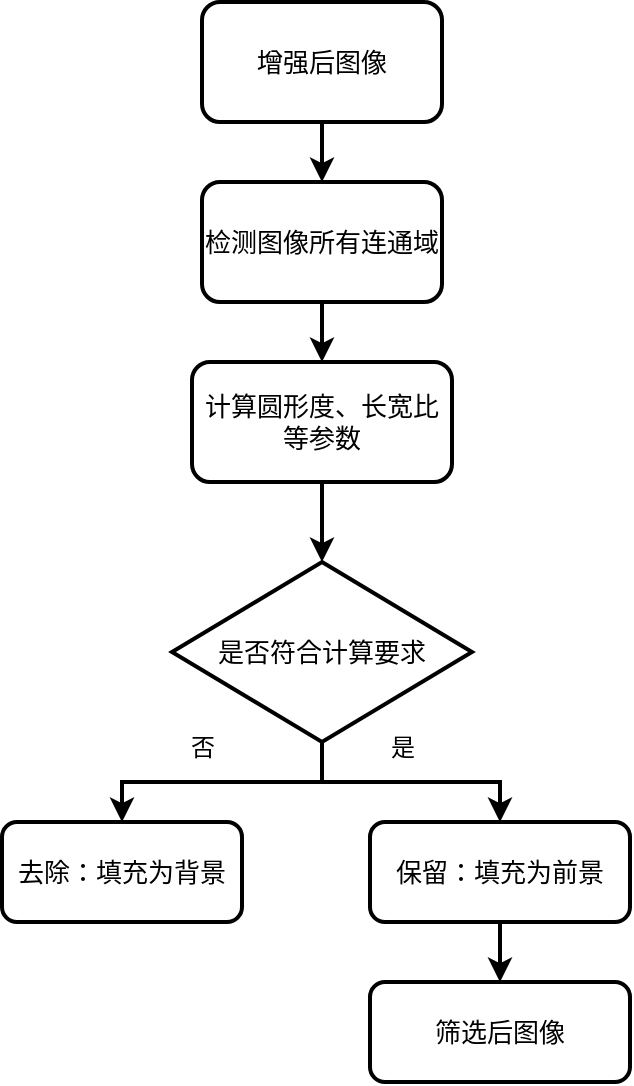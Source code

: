<mxfile version="24.7.17">
  <diagram name="第 1 页" id="toEgT_l3u1xbKIpgxxeh">
    <mxGraphModel dx="1042" dy="573" grid="1" gridSize="10" guides="1" tooltips="1" connect="1" arrows="1" fold="1" page="1" pageScale="1" pageWidth="827" pageHeight="1169" math="0" shadow="0">
      <root>
        <mxCell id="0" />
        <mxCell id="1" parent="0" />
        <mxCell id="6I9_8tS2t28-ZguC9UeZ-4" style="edgeStyle=orthogonalEdgeStyle;rounded=0;orthogonalLoop=1;jettySize=auto;html=1;exitX=0.5;exitY=1;exitDx=0;exitDy=0;strokeWidth=2;fontSize=13;" edge="1" parent="1" source="6I9_8tS2t28-ZguC9UeZ-1" target="6I9_8tS2t28-ZguC9UeZ-3">
          <mxGeometry relative="1" as="geometry" />
        </mxCell>
        <mxCell id="6I9_8tS2t28-ZguC9UeZ-1" value="增强后图像" style="rounded=1;whiteSpace=wrap;html=1;strokeWidth=2;fontSize=13;" vertex="1" parent="1">
          <mxGeometry x="330" y="270" width="120" height="60" as="geometry" />
        </mxCell>
        <mxCell id="6I9_8tS2t28-ZguC9UeZ-6" style="edgeStyle=orthogonalEdgeStyle;rounded=0;orthogonalLoop=1;jettySize=auto;html=1;exitX=0.5;exitY=1;exitDx=0;exitDy=0;strokeWidth=2;fontSize=13;" edge="1" parent="1" source="6I9_8tS2t28-ZguC9UeZ-3" target="6I9_8tS2t28-ZguC9UeZ-5">
          <mxGeometry relative="1" as="geometry" />
        </mxCell>
        <mxCell id="6I9_8tS2t28-ZguC9UeZ-3" value="检测图像所有连通域" style="rounded=1;whiteSpace=wrap;html=1;strokeWidth=2;fontSize=13;" vertex="1" parent="1">
          <mxGeometry x="330" y="360" width="120" height="60" as="geometry" />
        </mxCell>
        <mxCell id="6I9_8tS2t28-ZguC9UeZ-8" style="edgeStyle=orthogonalEdgeStyle;rounded=0;orthogonalLoop=1;jettySize=auto;html=1;exitX=0.5;exitY=1;exitDx=0;exitDy=0;entryX=0.5;entryY=0;entryDx=0;entryDy=0;strokeWidth=2;fontSize=13;" edge="1" parent="1" source="6I9_8tS2t28-ZguC9UeZ-5" target="6I9_8tS2t28-ZguC9UeZ-7">
          <mxGeometry relative="1" as="geometry" />
        </mxCell>
        <mxCell id="6I9_8tS2t28-ZguC9UeZ-5" value="计算圆形度、长宽比等参数" style="rounded=1;whiteSpace=wrap;html=1;strokeWidth=2;fontSize=13;" vertex="1" parent="1">
          <mxGeometry x="325" y="450" width="130" height="60" as="geometry" />
        </mxCell>
        <mxCell id="6I9_8tS2t28-ZguC9UeZ-12" style="edgeStyle=orthogonalEdgeStyle;rounded=0;orthogonalLoop=1;jettySize=auto;html=1;exitX=0.5;exitY=1;exitDx=0;exitDy=0;entryX=0.5;entryY=0;entryDx=0;entryDy=0;strokeWidth=2;fontSize=13;" edge="1" parent="1" source="6I9_8tS2t28-ZguC9UeZ-7" target="6I9_8tS2t28-ZguC9UeZ-9">
          <mxGeometry relative="1" as="geometry" />
        </mxCell>
        <mxCell id="6I9_8tS2t28-ZguC9UeZ-13" style="edgeStyle=orthogonalEdgeStyle;rounded=0;orthogonalLoop=1;jettySize=auto;html=1;exitX=0.5;exitY=1;exitDx=0;exitDy=0;entryX=0.5;entryY=0;entryDx=0;entryDy=0;strokeWidth=2;fontSize=13;" edge="1" parent="1" source="6I9_8tS2t28-ZguC9UeZ-7" target="6I9_8tS2t28-ZguC9UeZ-10">
          <mxGeometry relative="1" as="geometry" />
        </mxCell>
        <mxCell id="6I9_8tS2t28-ZguC9UeZ-7" value="是否符合计算要求" style="rhombus;whiteSpace=wrap;html=1;strokeWidth=2;fontSize=13;" vertex="1" parent="1">
          <mxGeometry x="315" y="550" width="150" height="90" as="geometry" />
        </mxCell>
        <mxCell id="6I9_8tS2t28-ZguC9UeZ-9" value="去除：填充为背景" style="rounded=1;whiteSpace=wrap;html=1;strokeWidth=2;fontSize=13;" vertex="1" parent="1">
          <mxGeometry x="230" y="680" width="120" height="50" as="geometry" />
        </mxCell>
        <mxCell id="6I9_8tS2t28-ZguC9UeZ-14" value="" style="edgeStyle=orthogonalEdgeStyle;rounded=0;orthogonalLoop=1;jettySize=auto;html=1;strokeWidth=2;fontSize=13;" edge="1" parent="1" source="6I9_8tS2t28-ZguC9UeZ-10" target="6I9_8tS2t28-ZguC9UeZ-11">
          <mxGeometry relative="1" as="geometry" />
        </mxCell>
        <mxCell id="6I9_8tS2t28-ZguC9UeZ-10" value="保留：填充为前景" style="rounded=1;whiteSpace=wrap;html=1;strokeWidth=2;fontSize=13;" vertex="1" parent="1">
          <mxGeometry x="414" y="680" width="130" height="50" as="geometry" />
        </mxCell>
        <mxCell id="6I9_8tS2t28-ZguC9UeZ-11" value="筛选后图像" style="rounded=1;whiteSpace=wrap;html=1;strokeWidth=2;fontSize=13;" vertex="1" parent="1">
          <mxGeometry x="414" y="760" width="130" height="50" as="geometry" />
        </mxCell>
        <mxCell id="6I9_8tS2t28-ZguC9UeZ-15" value="否" style="text;html=1;align=center;verticalAlign=middle;resizable=0;points=[];autosize=1;strokeColor=none;fillColor=none;" vertex="1" parent="1">
          <mxGeometry x="310" y="628" width="40" height="30" as="geometry" />
        </mxCell>
        <mxCell id="6I9_8tS2t28-ZguC9UeZ-16" value="是" style="text;html=1;align=center;verticalAlign=middle;resizable=0;points=[];autosize=1;strokeColor=none;fillColor=none;" vertex="1" parent="1">
          <mxGeometry x="410" y="628" width="40" height="30" as="geometry" />
        </mxCell>
      </root>
    </mxGraphModel>
  </diagram>
</mxfile>
